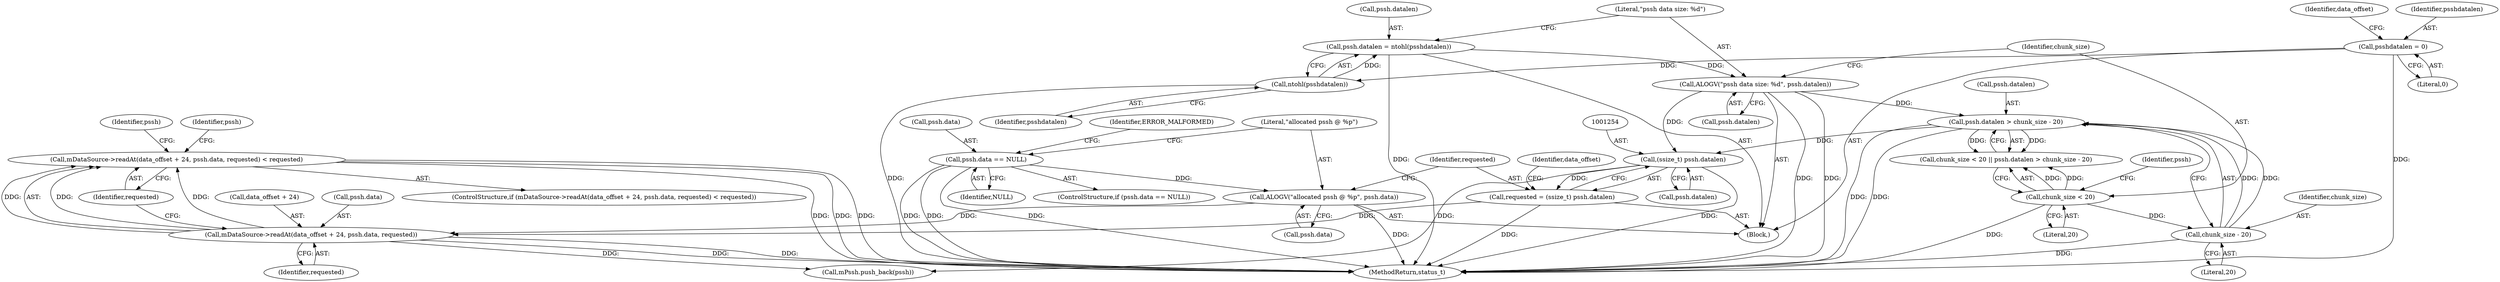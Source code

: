 digraph "0_Android_8a3a2f6ea7defe1a81bb32b3c9f3537f84749b9d@API" {
"1001259" [label="(Call,mDataSource->readAt(data_offset + 24, pssh.data, requested) < requested)"];
"1001260" [label="(Call,mDataSource->readAt(data_offset + 24, pssh.data, requested))"];
"1001245" [label="(Call,ALOGV(\"allocated pssh @ %p\", pssh.data))"];
"1001237" [label="(Call,pssh.data == NULL)"];
"1001251" [label="(Call,requested = (ssize_t) pssh.datalen)"];
"1001253" [label="(Call,(ssize_t) pssh.datalen)"];
"1001209" [label="(Call,ALOGV(\"pssh data size: %d\", pssh.datalen))"];
"1001203" [label="(Call,pssh.datalen = ntohl(psshdatalen))"];
"1001207" [label="(Call,ntohl(psshdatalen))"];
"1001187" [label="(Call,psshdatalen = 0)"];
"1001219" [label="(Call,pssh.datalen > chunk_size - 20)"];
"1001223" [label="(Call,chunk_size - 20)"];
"1001216" [label="(Call,chunk_size < 20)"];
"1001225" [label="(Literal,20)"];
"1001262" [label="(Identifier,data_offset)"];
"1001188" [label="(Identifier,psshdatalen)"];
"1001237" [label="(Call,pssh.data == NULL)"];
"1001189" [label="(Literal,0)"];
"1001267" [label="(Identifier,requested)"];
"1001238" [label="(Call,pssh.data)"];
"1001247" [label="(Call,pssh.data)"];
"1001259" [label="(Call,mDataSource->readAt(data_offset + 24, pssh.data, requested) < requested)"];
"1001217" [label="(Identifier,chunk_size)"];
"1001255" [label="(Call,pssh.datalen)"];
"1001211" [label="(Call,pssh.datalen)"];
"1001261" [label="(Call,data_offset + 24)"];
"1001236" [label="(ControlStructure,if (pssh.data == NULL))"];
"1001244" [label="(Identifier,ERROR_MALFORMED)"];
"1001220" [label="(Call,pssh.datalen)"];
"1001271" [label="(Identifier,pssh)"];
"1001194" [label="(Identifier,data_offset)"];
"1001223" [label="(Call,chunk_size - 20)"];
"1001246" [label="(Literal,\"allocated pssh @ %p\")"];
"1001219" [label="(Call,pssh.datalen > chunk_size - 20)"];
"1001203" [label="(Call,pssh.datalen = ntohl(psshdatalen))"];
"1001187" [label="(Call,psshdatalen = 0)"];
"1001264" [label="(Call,pssh.data)"];
"1001275" [label="(Call,mPssh.push_back(pssh))"];
"1001207" [label="(Call,ntohl(psshdatalen))"];
"1001204" [label="(Call,pssh.datalen)"];
"1001218" [label="(Literal,20)"];
"1001252" [label="(Identifier,requested)"];
"1001276" [label="(Identifier,pssh)"];
"1001251" [label="(Call,requested = (ssize_t) pssh.datalen)"];
"1001260" [label="(Call,mDataSource->readAt(data_offset + 24, pssh.data, requested))"];
"1001224" [label="(Identifier,chunk_size)"];
"1001258" [label="(ControlStructure,if (mDataSource->readAt(data_offset + 24, pssh.data, requested) < requested))"];
"1001221" [label="(Identifier,pssh)"];
"1001215" [label="(Call,chunk_size < 20 || pssh.datalen > chunk_size - 20)"];
"1001253" [label="(Call,(ssize_t) pssh.datalen)"];
"1001245" [label="(Call,ALOGV(\"allocated pssh @ %p\", pssh.data))"];
"1001209" [label="(Call,ALOGV(\"pssh data size: %d\", pssh.datalen))"];
"1001165" [label="(Block,)"];
"1001208" [label="(Identifier,psshdatalen)"];
"1001210" [label="(Literal,\"pssh data size: %d\")"];
"1001241" [label="(Identifier,NULL)"];
"1001268" [label="(Identifier,requested)"];
"1001216" [label="(Call,chunk_size < 20)"];
"1003903" [label="(MethodReturn,status_t)"];
"1001259" -> "1001258"  [label="AST: "];
"1001259" -> "1001268"  [label="CFG: "];
"1001260" -> "1001259"  [label="AST: "];
"1001268" -> "1001259"  [label="AST: "];
"1001271" -> "1001259"  [label="CFG: "];
"1001276" -> "1001259"  [label="CFG: "];
"1001259" -> "1003903"  [label="DDG: "];
"1001259" -> "1003903"  [label="DDG: "];
"1001259" -> "1003903"  [label="DDG: "];
"1001260" -> "1001259"  [label="DDG: "];
"1001260" -> "1001259"  [label="DDG: "];
"1001260" -> "1001259"  [label="DDG: "];
"1001260" -> "1001267"  [label="CFG: "];
"1001261" -> "1001260"  [label="AST: "];
"1001264" -> "1001260"  [label="AST: "];
"1001267" -> "1001260"  [label="AST: "];
"1001268" -> "1001260"  [label="CFG: "];
"1001260" -> "1003903"  [label="DDG: "];
"1001260" -> "1003903"  [label="DDG: "];
"1001245" -> "1001260"  [label="DDG: "];
"1001251" -> "1001260"  [label="DDG: "];
"1001260" -> "1001275"  [label="DDG: "];
"1001245" -> "1001165"  [label="AST: "];
"1001245" -> "1001247"  [label="CFG: "];
"1001246" -> "1001245"  [label="AST: "];
"1001247" -> "1001245"  [label="AST: "];
"1001252" -> "1001245"  [label="CFG: "];
"1001245" -> "1003903"  [label="DDG: "];
"1001237" -> "1001245"  [label="DDG: "];
"1001237" -> "1001236"  [label="AST: "];
"1001237" -> "1001241"  [label="CFG: "];
"1001238" -> "1001237"  [label="AST: "];
"1001241" -> "1001237"  [label="AST: "];
"1001244" -> "1001237"  [label="CFG: "];
"1001246" -> "1001237"  [label="CFG: "];
"1001237" -> "1003903"  [label="DDG: "];
"1001237" -> "1003903"  [label="DDG: "];
"1001237" -> "1003903"  [label="DDG: "];
"1001251" -> "1001165"  [label="AST: "];
"1001251" -> "1001253"  [label="CFG: "];
"1001252" -> "1001251"  [label="AST: "];
"1001253" -> "1001251"  [label="AST: "];
"1001262" -> "1001251"  [label="CFG: "];
"1001251" -> "1003903"  [label="DDG: "];
"1001253" -> "1001251"  [label="DDG: "];
"1001253" -> "1001255"  [label="CFG: "];
"1001254" -> "1001253"  [label="AST: "];
"1001255" -> "1001253"  [label="AST: "];
"1001253" -> "1003903"  [label="DDG: "];
"1001209" -> "1001253"  [label="DDG: "];
"1001219" -> "1001253"  [label="DDG: "];
"1001253" -> "1001275"  [label="DDG: "];
"1001209" -> "1001165"  [label="AST: "];
"1001209" -> "1001211"  [label="CFG: "];
"1001210" -> "1001209"  [label="AST: "];
"1001211" -> "1001209"  [label="AST: "];
"1001217" -> "1001209"  [label="CFG: "];
"1001209" -> "1003903"  [label="DDG: "];
"1001209" -> "1003903"  [label="DDG: "];
"1001203" -> "1001209"  [label="DDG: "];
"1001209" -> "1001219"  [label="DDG: "];
"1001203" -> "1001165"  [label="AST: "];
"1001203" -> "1001207"  [label="CFG: "];
"1001204" -> "1001203"  [label="AST: "];
"1001207" -> "1001203"  [label="AST: "];
"1001210" -> "1001203"  [label="CFG: "];
"1001203" -> "1003903"  [label="DDG: "];
"1001207" -> "1001203"  [label="DDG: "];
"1001207" -> "1001208"  [label="CFG: "];
"1001208" -> "1001207"  [label="AST: "];
"1001207" -> "1003903"  [label="DDG: "];
"1001187" -> "1001207"  [label="DDG: "];
"1001187" -> "1001165"  [label="AST: "];
"1001187" -> "1001189"  [label="CFG: "];
"1001188" -> "1001187"  [label="AST: "];
"1001189" -> "1001187"  [label="AST: "];
"1001194" -> "1001187"  [label="CFG: "];
"1001187" -> "1003903"  [label="DDG: "];
"1001219" -> "1001215"  [label="AST: "];
"1001219" -> "1001223"  [label="CFG: "];
"1001220" -> "1001219"  [label="AST: "];
"1001223" -> "1001219"  [label="AST: "];
"1001215" -> "1001219"  [label="CFG: "];
"1001219" -> "1003903"  [label="DDG: "];
"1001219" -> "1003903"  [label="DDG: "];
"1001219" -> "1001215"  [label="DDG: "];
"1001219" -> "1001215"  [label="DDG: "];
"1001223" -> "1001219"  [label="DDG: "];
"1001223" -> "1001219"  [label="DDG: "];
"1001223" -> "1001225"  [label="CFG: "];
"1001224" -> "1001223"  [label="AST: "];
"1001225" -> "1001223"  [label="AST: "];
"1001223" -> "1003903"  [label="DDG: "];
"1001216" -> "1001223"  [label="DDG: "];
"1001216" -> "1001215"  [label="AST: "];
"1001216" -> "1001218"  [label="CFG: "];
"1001217" -> "1001216"  [label="AST: "];
"1001218" -> "1001216"  [label="AST: "];
"1001221" -> "1001216"  [label="CFG: "];
"1001215" -> "1001216"  [label="CFG: "];
"1001216" -> "1003903"  [label="DDG: "];
"1001216" -> "1001215"  [label="DDG: "];
"1001216" -> "1001215"  [label="DDG: "];
}
